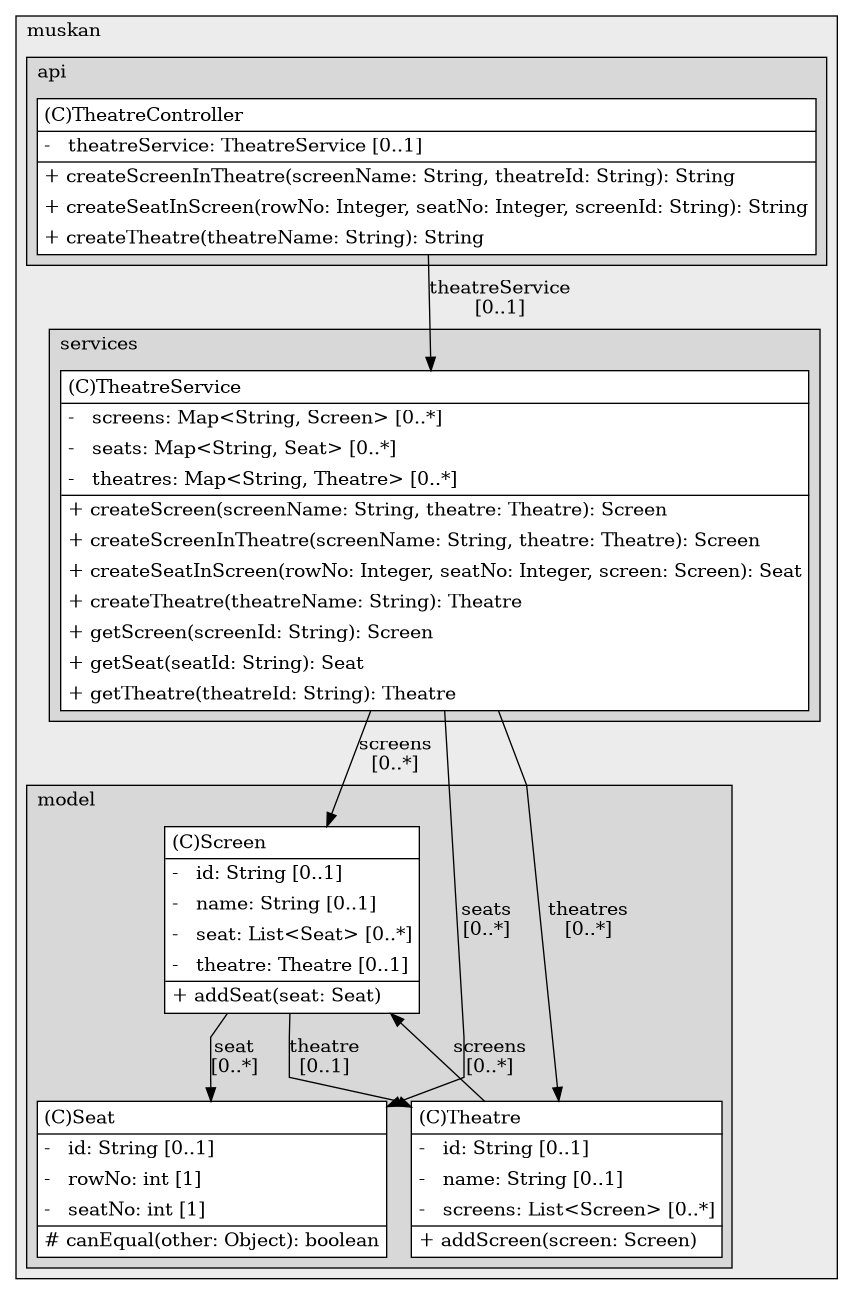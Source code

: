 @startuml

/' diagram meta data start
config=StructureConfiguration;
{
  "projectClassification": {
    "searchMode": "OpenProject", // OpenProject, AllProjects
    "includedProjects": "",
    "pathEndKeywords": "*.impl",
    "isClientPath": "",
    "isClientName": "",
    "isTestPath": "",
    "isTestName": "",
    "isMappingPath": "",
    "isMappingName": "",
    "isDataAccessPath": "",
    "isDataAccessName": "",
    "isDataStructurePath": "",
    "isDataStructureName": "",
    "isInterfaceStructuresPath": "",
    "isInterfaceStructuresName": "",
    "isEntryPointPath": "",
    "isEntryPointName": "",
    "treatFinalFieldsAsMandatory": false
  },
  "graphRestriction": {
    "classPackageExcludeFilter": "",
    "classPackageIncludeFilter": "",
    "classNameExcludeFilter": "",
    "classNameIncludeFilter": "",
    "methodNameExcludeFilter": "",
    "methodNameIncludeFilter": "",
    "removeByInheritance": "", // inheritance/annotation based filtering is done in a second step
    "removeByAnnotation": "",
    "removeByClassPackage": "", // cleanup the graph after inheritance/annotation based filtering is done
    "removeByClassName": "",
    "cutMappings": false,
    "cutEnum": true,
    "cutTests": true,
    "cutClient": true,
    "cutDataAccess": false,
    "cutInterfaceStructures": false,
    "cutDataStructures": false,
    "cutGetterAndSetter": true,
    "cutConstructors": true
  },
  "graphTraversal": {
    "forwardDepth": 6,
    "backwardDepth": 6,
    "classPackageExcludeFilter": "",
    "classPackageIncludeFilter": "",
    "classNameExcludeFilter": "",
    "classNameIncludeFilter": "",
    "methodNameExcludeFilter": "",
    "methodNameIncludeFilter": "",
    "hideMappings": false,
    "hideDataStructures": false,
    "hidePrivateMethods": true,
    "hideInterfaceCalls": true, // indirection: implementation -> interface (is hidden) -> implementation
    "onlyShowApplicationEntryPoints": false, // root node is included
    "useMethodCallsForStructureDiagram": "ForwardOnly" // ForwardOnly, BothDirections, No
  },
  "details": {
    "aggregation": "GroupByClass", // ByClass, GroupByClass, None
    "showClassGenericTypes": true,
    "showMethods": true,
    "showMethodParameterNames": true,
    "showMethodParameterTypes": true,
    "showMethodReturnType": true,
    "showPackageLevels": 2,
    "showDetailedClassStructure": true
  },
  "rootClass": "org.muskan.api.TheatreController",
  "extensionCallbackMethod": "" // qualified.class.name#methodName - signature: public static String method(String)
}
diagram meta data end '/



digraph g {
    rankdir="TB"
    splines=polyline
    

'nodes 
subgraph cluster_1062805971 { 
   	label=muskan
	labeljust=l
	fillcolor="#ececec"
	style=filled
   
   subgraph cluster_1957933096 { 
   	label=model
	labeljust=l
	fillcolor="#d8d8d8"
	style=filled
   
   Screen40861426[
	label=<<TABLE BORDER="1" CELLBORDER="0" CELLPADDING="4" CELLSPACING="0">
<TR><TD ALIGN="LEFT" >(C)Screen</TD></TR>
<HR/>
<TR><TD ALIGN="LEFT" >-   id: String [0..1]</TD></TR>
<TR><TD ALIGN="LEFT" >-   name: String [0..1]</TD></TR>
<TR><TD ALIGN="LEFT" >-   seat: List&lt;Seat&gt; [0..*]</TD></TR>
<TR><TD ALIGN="LEFT" >-   theatre: Theatre [0..1]</TD></TR>
<HR/>
<TR><TD ALIGN="LEFT" >+ addSeat(seat: Seat)</TD></TR>
</TABLE>>
	style=filled
	margin=0
	shape=plaintext
	fillcolor="#FFFFFF"
];

Seat40861426[
	label=<<TABLE BORDER="1" CELLBORDER="0" CELLPADDING="4" CELLSPACING="0">
<TR><TD ALIGN="LEFT" >(C)Seat</TD></TR>
<HR/>
<TR><TD ALIGN="LEFT" >-   id: String [0..1]</TD></TR>
<TR><TD ALIGN="LEFT" >-   rowNo: int [1]</TD></TR>
<TR><TD ALIGN="LEFT" >-   seatNo: int [1]</TD></TR>
<HR/>
<TR><TD ALIGN="LEFT" ># canEqual(other: Object): boolean</TD></TR>
</TABLE>>
	style=filled
	margin=0
	shape=plaintext
	fillcolor="#FFFFFF"
];

Theatre40861426[
	label=<<TABLE BORDER="1" CELLBORDER="0" CELLPADDING="4" CELLSPACING="0">
<TR><TD ALIGN="LEFT" >(C)Theatre</TD></TR>
<HR/>
<TR><TD ALIGN="LEFT" >-   id: String [0..1]</TD></TR>
<TR><TD ALIGN="LEFT" >-   name: String [0..1]</TD></TR>
<TR><TD ALIGN="LEFT" >-   screens: List&lt;Screen&gt; [0..*]</TD></TR>
<HR/>
<TR><TD ALIGN="LEFT" >+ addScreen(screen: Screen)</TD></TR>
</TABLE>>
	style=filled
	margin=0
	shape=plaintext
	fillcolor="#FFFFFF"
];
} 

subgraph cluster_832358143 { 
   	label=services
	labeljust=l
	fillcolor="#d8d8d8"
	style=filled
   
   TheatreService469627915[
	label=<<TABLE BORDER="1" CELLBORDER="0" CELLPADDING="4" CELLSPACING="0">
<TR><TD ALIGN="LEFT" >(C)TheatreService</TD></TR>
<HR/>
<TR><TD ALIGN="LEFT" >-   screens: Map&lt;String, Screen&gt; [0..*]</TD></TR>
<TR><TD ALIGN="LEFT" >-   seats: Map&lt;String, Seat&gt; [0..*]</TD></TR>
<TR><TD ALIGN="LEFT" >-   theatres: Map&lt;String, Theatre&gt; [0..*]</TD></TR>
<HR/>
<TR><TD ALIGN="LEFT" >+ createScreen(screenName: String, theatre: Theatre): Screen</TD></TR>
<TR><TD ALIGN="LEFT" >+ createScreenInTheatre(screenName: String, theatre: Theatre): Screen</TD></TR>
<TR><TD ALIGN="LEFT" >+ createSeatInScreen(rowNo: Integer, seatNo: Integer, screen: Screen): Seat</TD></TR>
<TR><TD ALIGN="LEFT" >+ createTheatre(theatreName: String): Theatre</TD></TR>
<TR><TD ALIGN="LEFT" >+ getScreen(screenId: String): Screen</TD></TR>
<TR><TD ALIGN="LEFT" >+ getSeat(seatId: String): Seat</TD></TR>
<TR><TD ALIGN="LEFT" >+ getTheatre(theatreId: String): Theatre</TD></TR>
</TABLE>>
	style=filled
	margin=0
	shape=plaintext
	fillcolor="#FFFFFF"
];
} 

subgraph cluster_949510873 { 
   	label=api
	labeljust=l
	fillcolor="#d8d8d8"
	style=filled
   
   TheatreController934108195[
	label=<<TABLE BORDER="1" CELLBORDER="0" CELLPADDING="4" CELLSPACING="0">
<TR><TD ALIGN="LEFT" >(C)TheatreController</TD></TR>
<HR/>
<TR><TD ALIGN="LEFT" >-   theatreService: TheatreService [0..1]</TD></TR>
<HR/>
<TR><TD ALIGN="LEFT" >+ createScreenInTheatre(screenName: String, theatreId: String): String</TD></TR>
<TR><TD ALIGN="LEFT" >+ createSeatInScreen(rowNo: Integer, seatNo: Integer, screenId: String): String</TD></TR>
<TR><TD ALIGN="LEFT" >+ createTheatre(theatreName: String): String</TD></TR>
</TABLE>>
	style=filled
	margin=0
	shape=plaintext
	fillcolor="#FFFFFF"
];
} 
} 

'edges    
Screen40861426 -> Seat40861426[label="seat
[0..*]"];
Screen40861426 -> Theatre40861426[label="theatre
[0..1]"];
Theatre40861426 -> Screen40861426[label="screens
[0..*]"];
TheatreController934108195 -> TheatreService469627915[label="theatreService
[0..1]"];
TheatreService469627915 -> Screen40861426[label="screens
[0..*]"];
TheatreService469627915 -> Seat40861426[label="seats
[0..*]"];
TheatreService469627915 -> Theatre40861426[label="theatres
[0..*]"];
    
}
@enduml